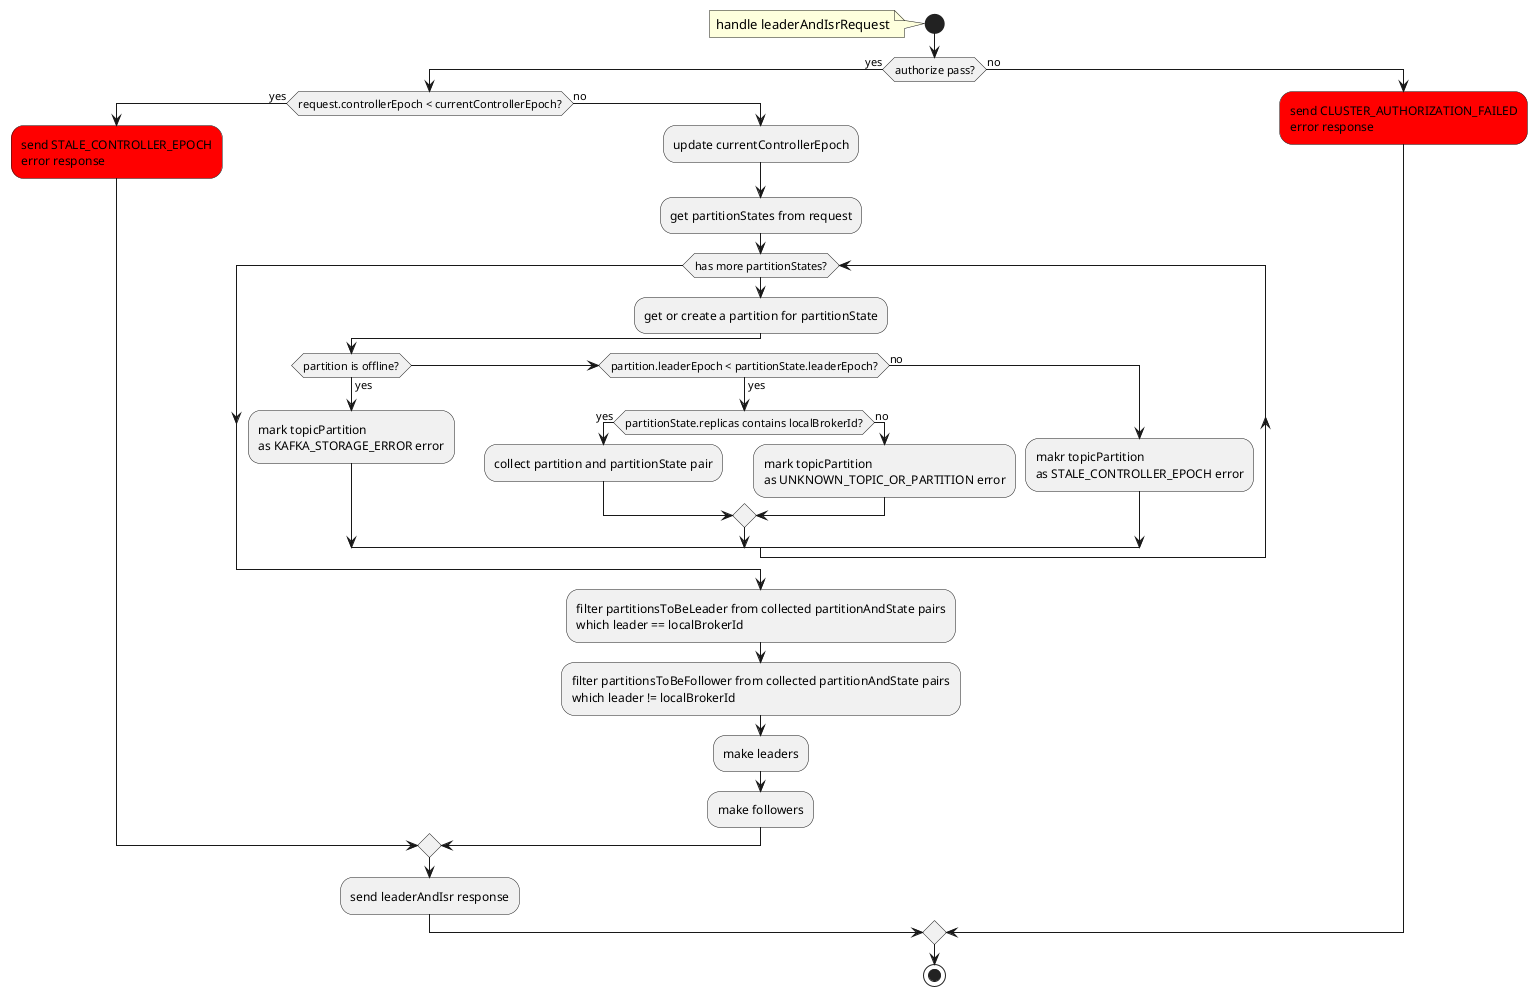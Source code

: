 @startuml
start
note left: handle leaderAndIsrRequest
if (authorize pass?) then(yes)
	if (request.controllerEpoch < currentControllerEpoch?) then(yes)
		#Red:send STALE_CONTROLLER_EPOCH 
		error response;
	else(no)
		:update currentControllerEpoch;
		:get partitionStates from request;
		while (has more partitionStates?)
			:get or create a partition for partitionState;
			
			if (partition is offline?) then(yes)
				:mark topicPartition 
				as KAFKA_STORAGE_ERROR error;
			elseif (partition.leaderEpoch < partitionState.leaderEpoch?) then(yes)
				if (partitionState.replicas contains localBrokerId?) then(yes)
					:collect partition and partitionState pair;
				else(no)
					:mark topicPartition 
					as UNKNOWN_TOPIC_OR_PARTITION error;
				endif
			else(no)
				:makr topicPartition 
				as STALE_CONTROLLER_EPOCH error;
			endif
		end while

		:filter partitionsToBeLeader from collected partitionAndState pairs 
		which leader == localBrokerId;

		:filter partitionsToBeFollower from collected partitionAndState pairs 
		which leader != localBrokerId;

		:make leaders;
		:make followers;
	endif

	:send leaderAndIsr response;
else(no)
	#Red:send CLUSTER_AUTHORIZATION_FAILED 
	error response;
endif
stop
@enduml
